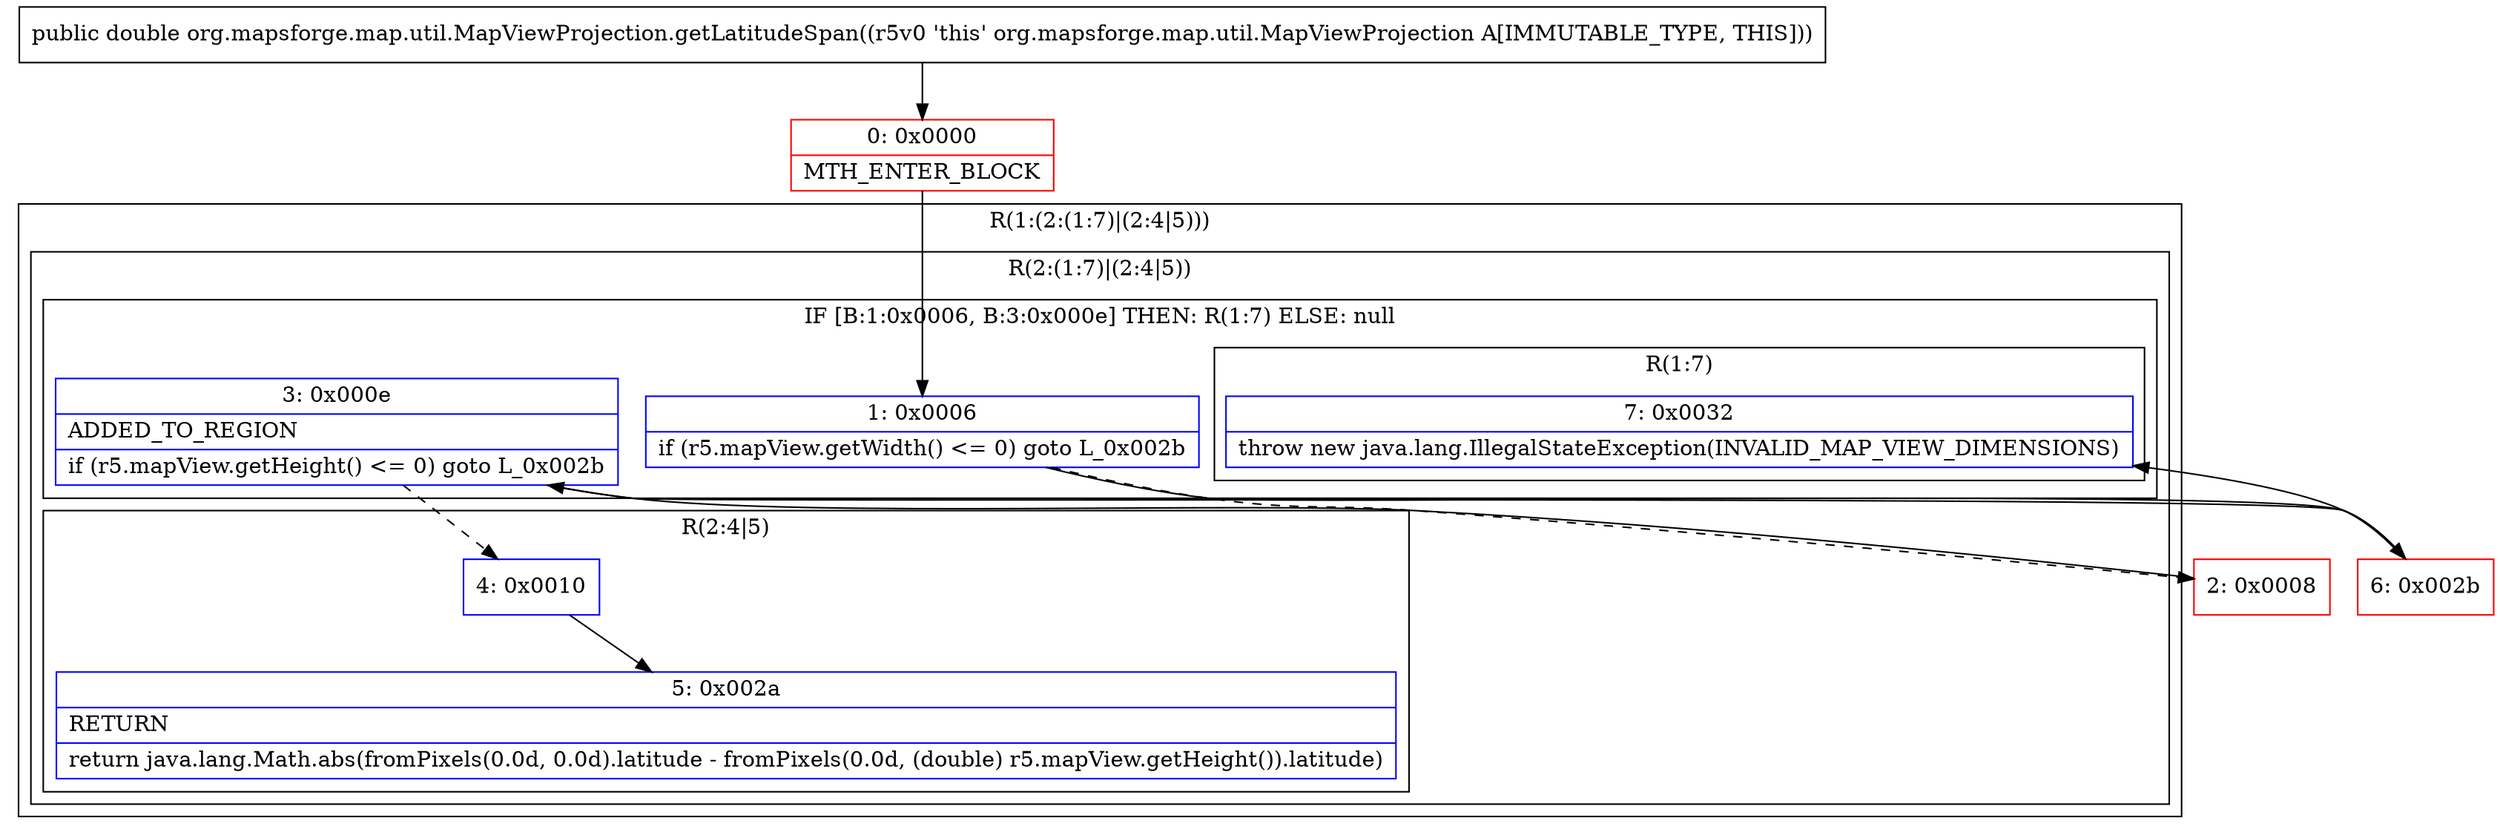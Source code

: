 digraph "CFG fororg.mapsforge.map.util.MapViewProjection.getLatitudeSpan()D" {
subgraph cluster_Region_1359699660 {
label = "R(1:(2:(1:7)|(2:4|5)))";
node [shape=record,color=blue];
subgraph cluster_Region_973046368 {
label = "R(2:(1:7)|(2:4|5))";
node [shape=record,color=blue];
subgraph cluster_IfRegion_2007591180 {
label = "IF [B:1:0x0006, B:3:0x000e] THEN: R(1:7) ELSE: null";
node [shape=record,color=blue];
Node_1 [shape=record,label="{1\:\ 0x0006|if (r5.mapView.getWidth() \<= 0) goto L_0x002b\l}"];
Node_3 [shape=record,label="{3\:\ 0x000e|ADDED_TO_REGION\l|if (r5.mapView.getHeight() \<= 0) goto L_0x002b\l}"];
subgraph cluster_Region_1572252191 {
label = "R(1:7)";
node [shape=record,color=blue];
Node_7 [shape=record,label="{7\:\ 0x0032|throw new java.lang.IllegalStateException(INVALID_MAP_VIEW_DIMENSIONS)\l}"];
}
}
subgraph cluster_Region_1447060059 {
label = "R(2:4|5)";
node [shape=record,color=blue];
Node_4 [shape=record,label="{4\:\ 0x0010}"];
Node_5 [shape=record,label="{5\:\ 0x002a|RETURN\l|return java.lang.Math.abs(fromPixels(0.0d, 0.0d).latitude \- fromPixels(0.0d, (double) r5.mapView.getHeight()).latitude)\l}"];
}
}
}
Node_0 [shape=record,color=red,label="{0\:\ 0x0000|MTH_ENTER_BLOCK\l}"];
Node_2 [shape=record,color=red,label="{2\:\ 0x0008}"];
Node_6 [shape=record,color=red,label="{6\:\ 0x002b}"];
MethodNode[shape=record,label="{public double org.mapsforge.map.util.MapViewProjection.getLatitudeSpan((r5v0 'this' org.mapsforge.map.util.MapViewProjection A[IMMUTABLE_TYPE, THIS])) }"];
MethodNode -> Node_0;
Node_1 -> Node_2[style=dashed];
Node_1 -> Node_6;
Node_3 -> Node_4[style=dashed];
Node_3 -> Node_6;
Node_4 -> Node_5;
Node_0 -> Node_1;
Node_2 -> Node_3;
Node_6 -> Node_7;
}

